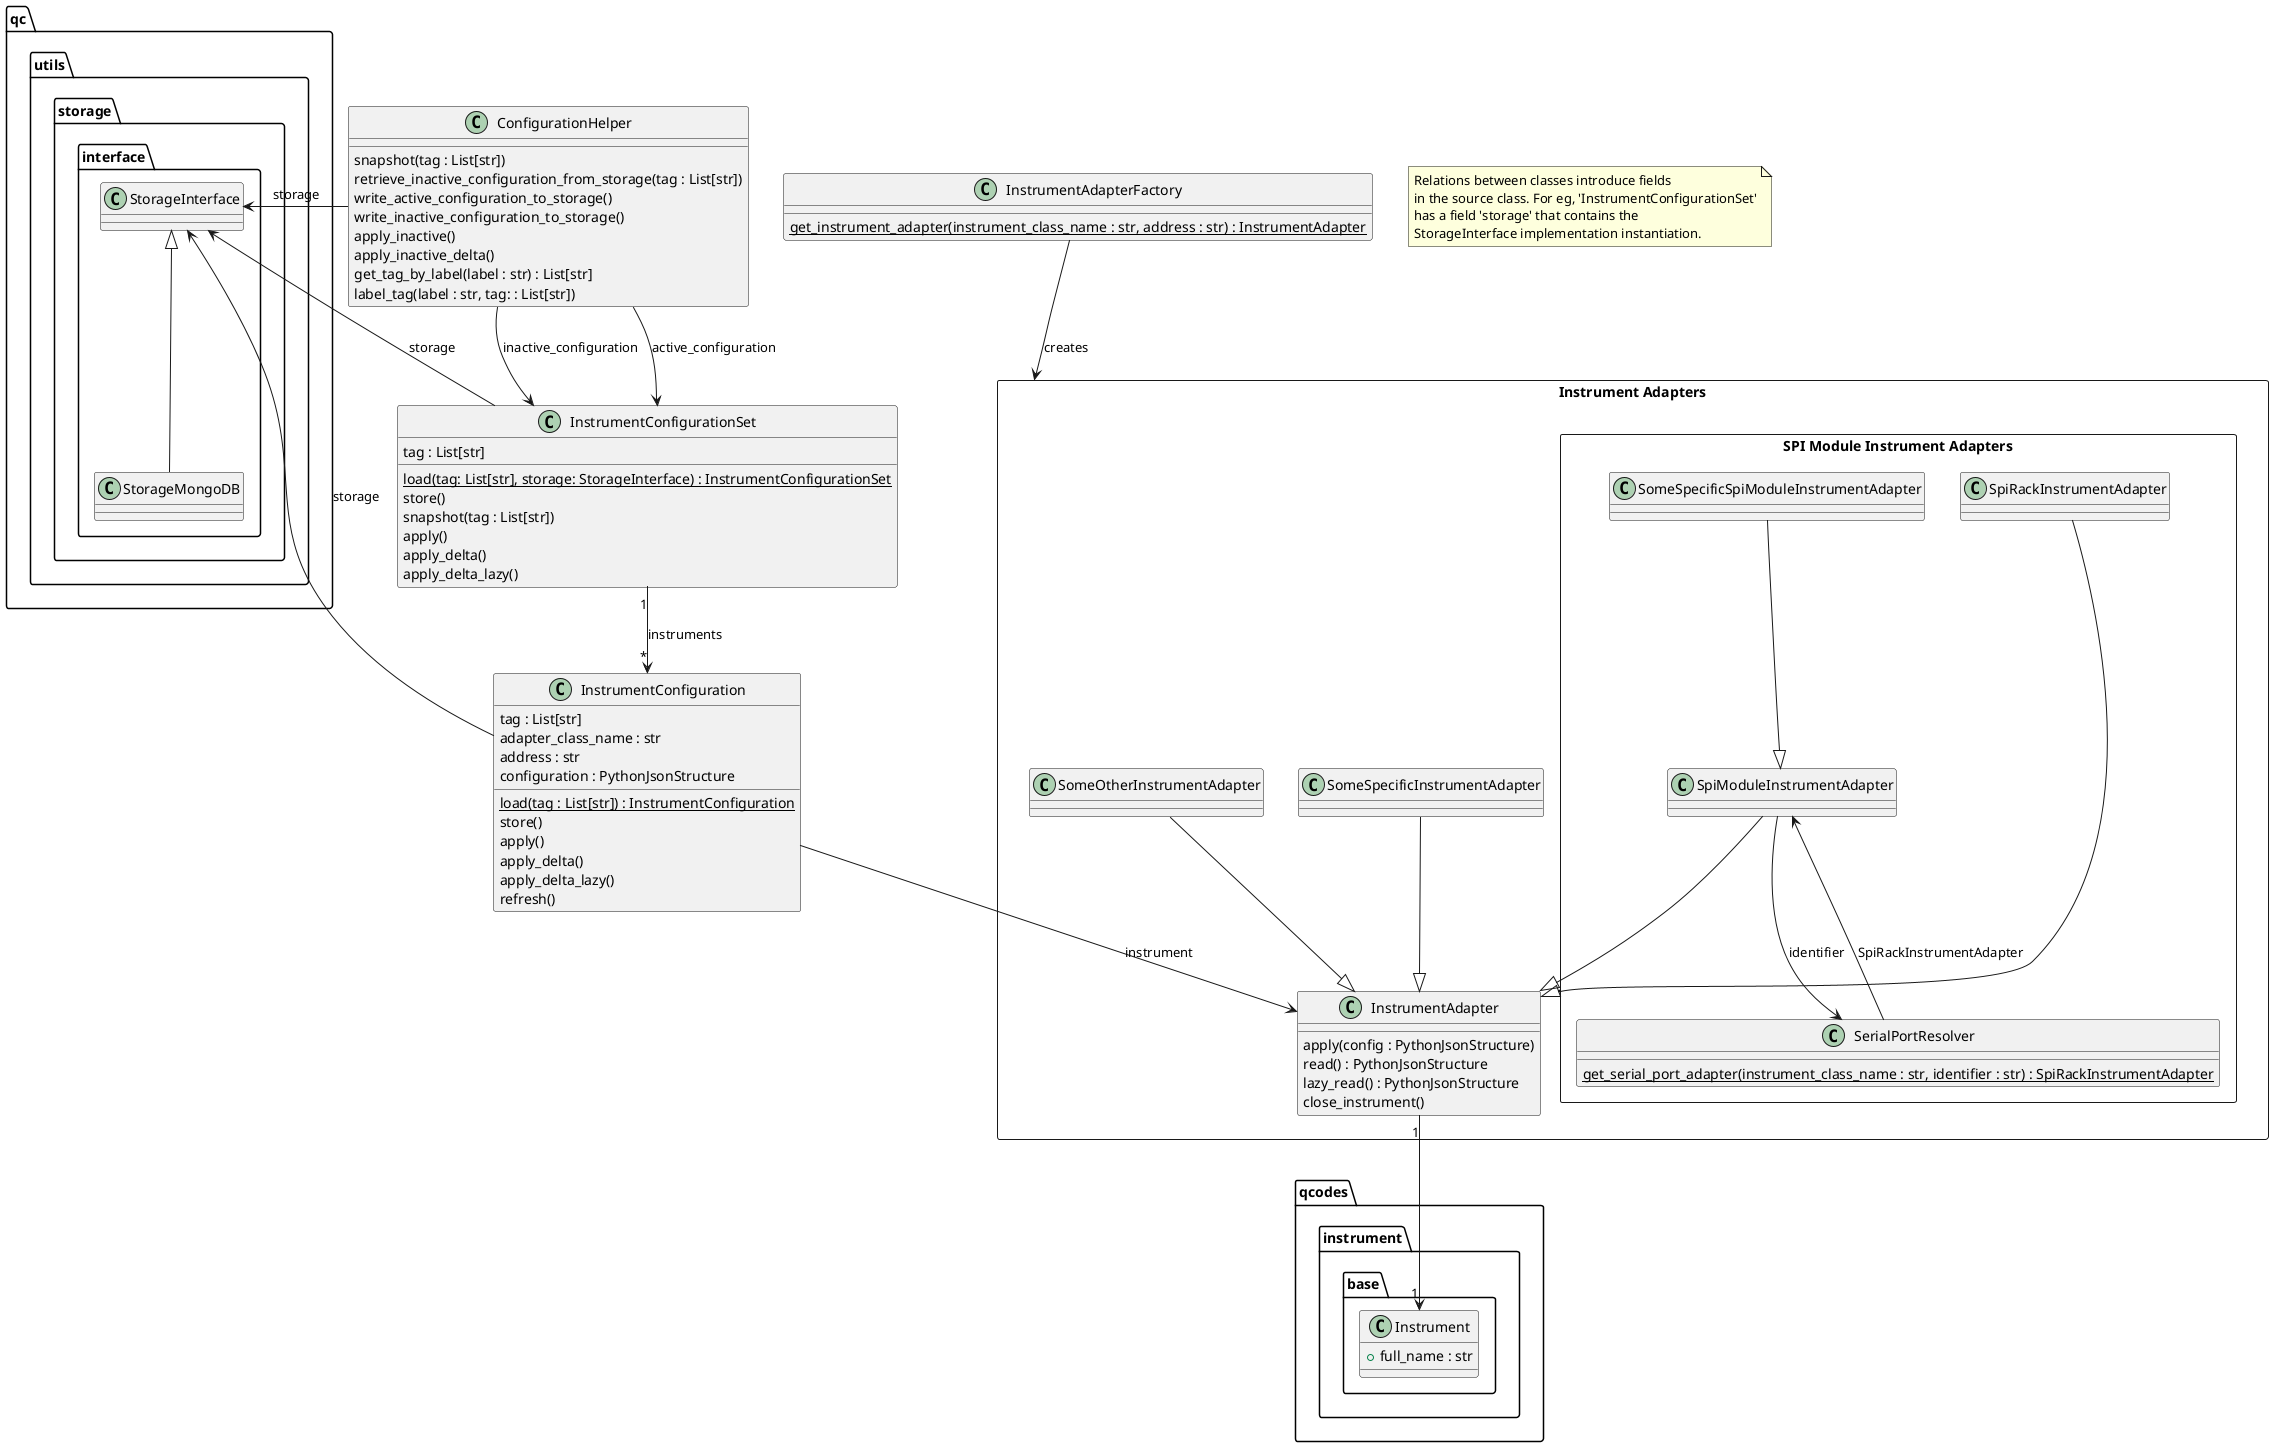 @startuml


note as n1
Relations between classes introduce fields
in the source class. For eg, 'InstrumentConfigurationSet'
has a field 'storage' that contains the
StorageInterface implementation instantiation.
end note

class qcodes.instrument.base.Instrument {
    +full_name : str
}

package "Instrument Adapters" <<Rectangle>> {
    class InstrumentAdapter {
        apply(config : PythonJsonStructure)
        read() : PythonJsonStructure
        lazy_read() : PythonJsonStructure
        close_instrument()
    }
    SomeSpecificInstrumentAdapter --|> InstrumentAdapter
    SomeOtherInstrumentAdapter --|> InstrumentAdapter


    package "SPI Module Instrument Adapters" <<Rectangle>> {
        SpiRackInstrumentAdapter --|> InstrumentAdapter
        SpiModuleInstrumentAdapter --|> InstrumentAdapter
        SomeSpecificSpiModuleInstrumentAdapter --|> SpiModuleInstrumentAdapter
        class SerialPortResolver {
            {static} get_serial_port_adapter(instrument_class_name : str, identifier : str) : SpiRackInstrumentAdapter
        }

        SpiModuleInstrumentAdapter --> SerialPortResolver : identifier
        SerialPortResolver --> SpiModuleInstrumentAdapter : SpiRackInstrumentAdapter
    }
}




class InstrumentAdapterFactory {
    {static} get_instrument_adapter(instrument_class_name : str, address : str) : InstrumentAdapter
}
InstrumentAdapterFactory --> "Instrument Adapters" : creates


class InstrumentConfiguration {
    tag : List[str]
    adapter_class_name : str
    address : str
    configuration : PythonJsonStructure
    {static} load(tag : List[str]) : InstrumentConfiguration
    store()
    apply()
    apply_delta()
    apply_delta_lazy()
    refresh()
}

InstrumentAdapter "1" --> "1" qcodes.instrument.base.Instrument
InstrumentConfiguration --> InstrumentAdapter : instrument



class InstrumentConfigurationSet {
    tag : List[str]
    {static} load(tag: List[str], storage: StorageInterface) : InstrumentConfigurationSet
    store()
    snapshot(tag : List[str])
    apply()
    apply_delta()
    apply_delta_lazy()
}

class ConfigurationHelper {
    snapshot(tag : List[str])
    retrieve_inactive_configuration_from_storage(tag : List[str])
    write_active_configuration_to_storage()
    write_inactive_configuration_to_storage()
    apply_inactive()
    apply_inactive_delta()
    get_tag_by_label(label : str) : List[str]
    label_tag(label : str, tag: : List[str])
}

class qc.utils.storage.interface.StorageInterface
class qc.utils.storage.interface.StorageMongoDB

qc.utils.storage.interface.StorageMongoDB -up-|> qc.utils.storage.interface.StorageInterface

InstrumentConfigurationSet "1" --> "*" InstrumentConfiguration : instruments

ConfigurationHelper --> InstrumentConfigurationSet : active_configuration
ConfigurationHelper --> InstrumentConfigurationSet : inactive_configuration

ConfigurationHelper -left-> qc.utils.storage.interface.StorageInterface : storage
InstrumentConfiguration -left-> qc.utils.storage.interface.StorageInterface : storage
InstrumentConfigurationSet -left-> qc.utils.storage.interface.StorageInterface : storage

@enduml